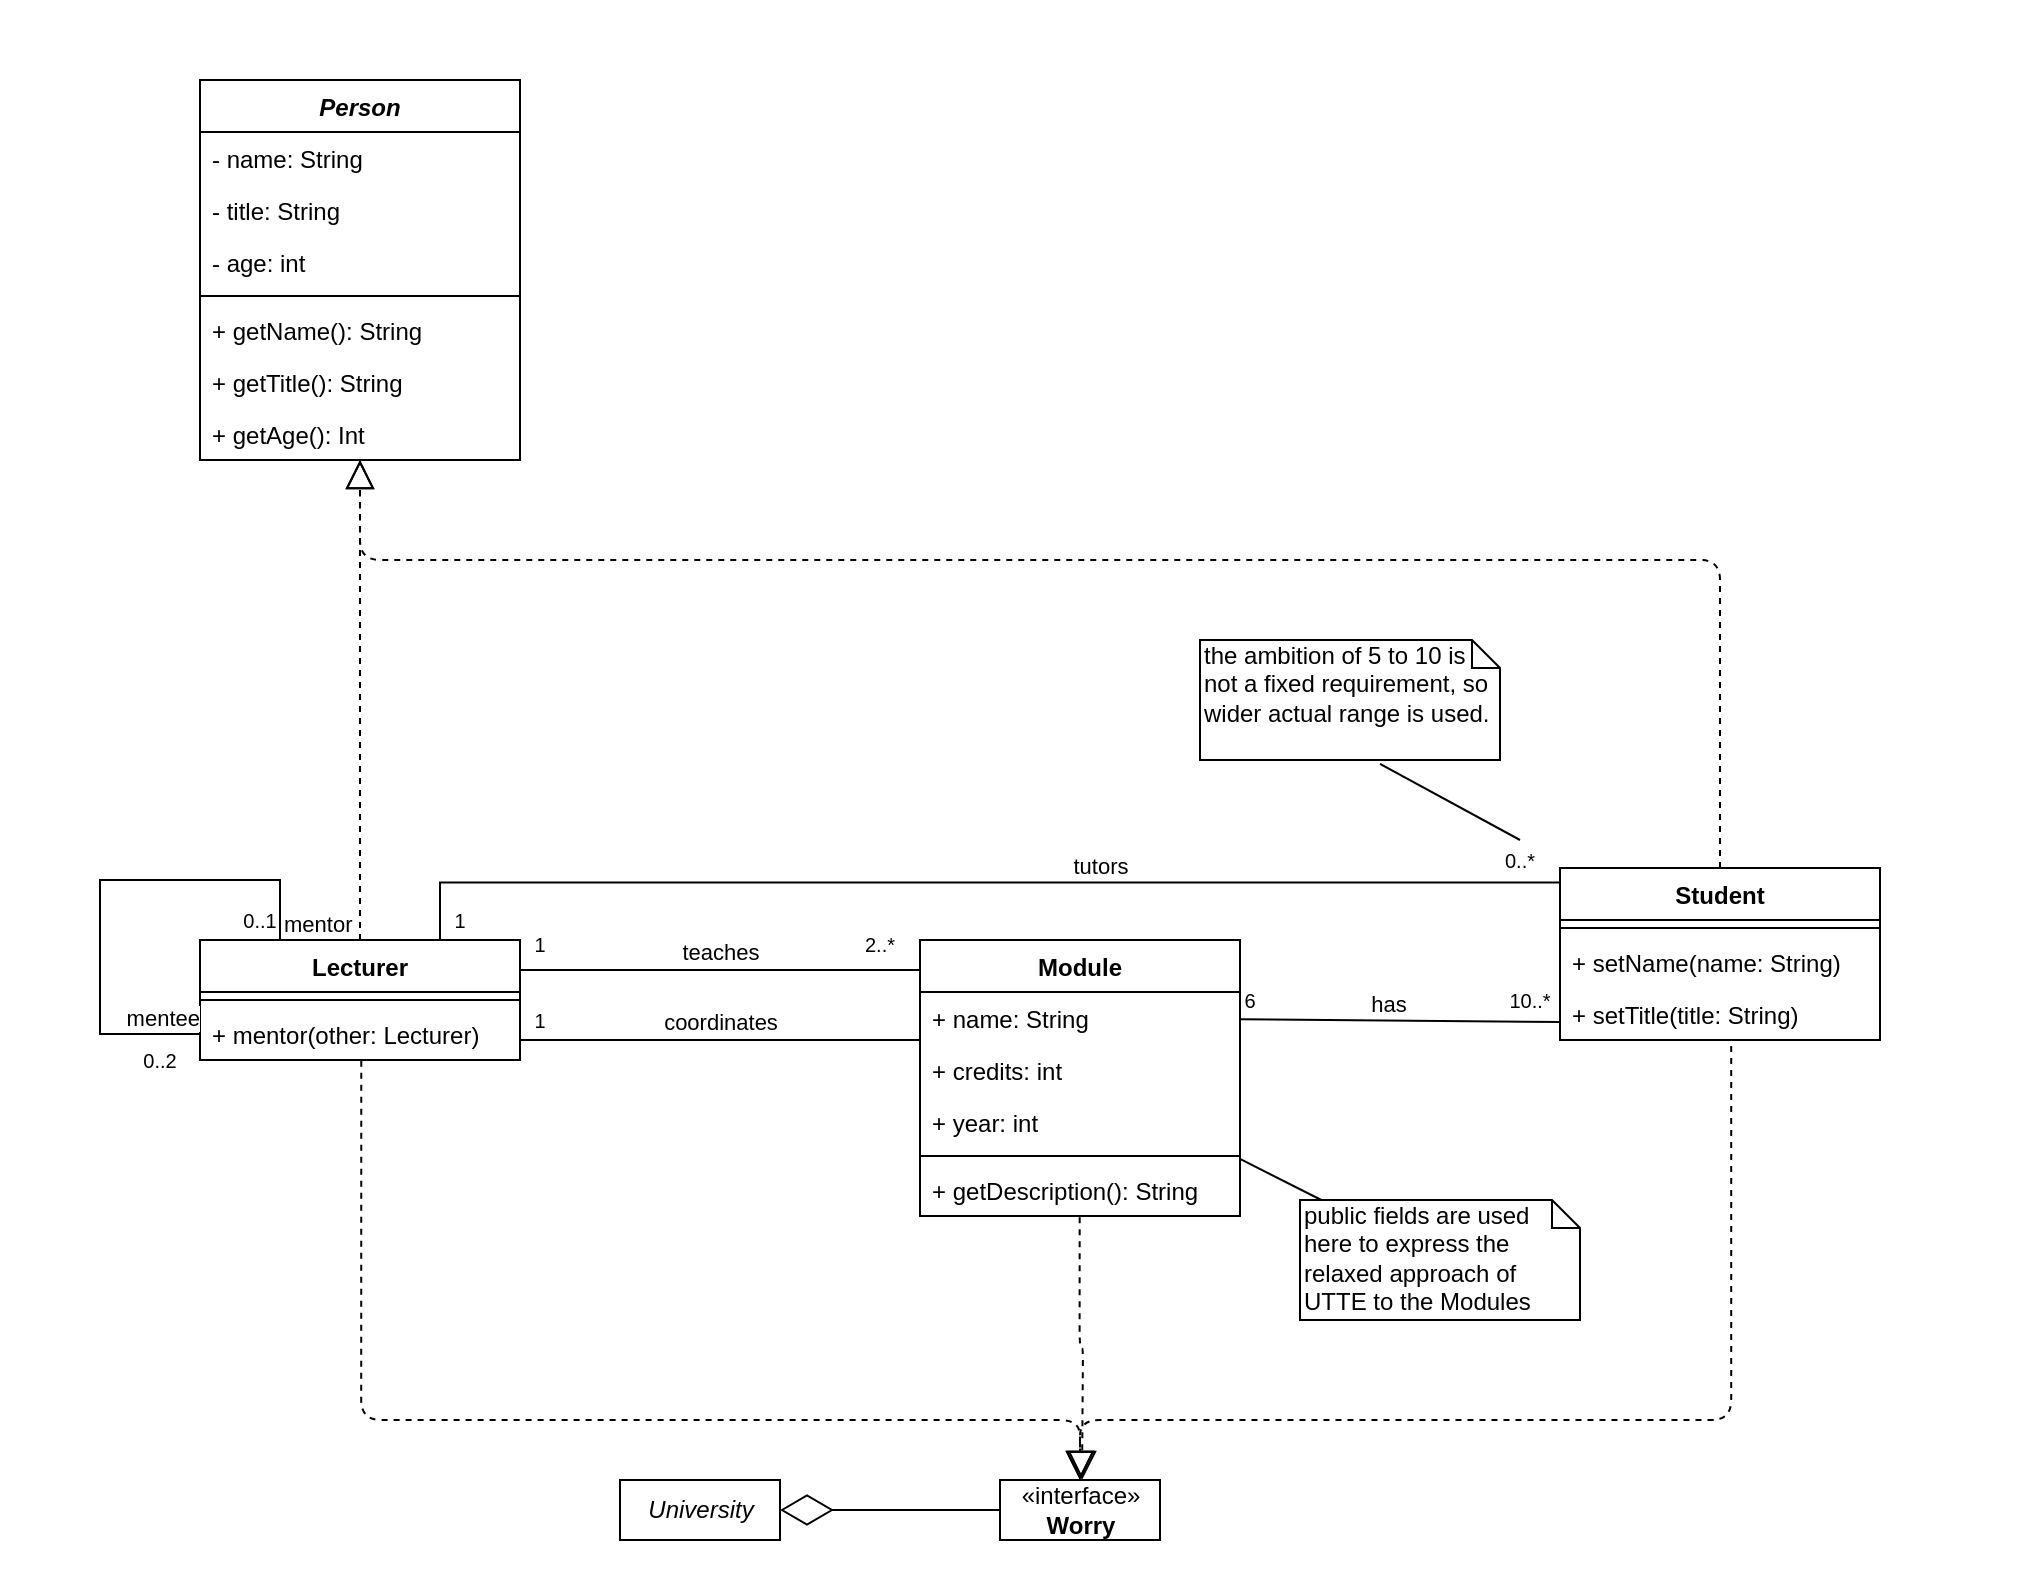 <mxfile version="13.7.6"><diagram id="eKnzThmyS71RSJaxGfP8" name="Page-1"><mxGraphModel dx="1151" dy="1304" grid="1" gridSize="10" guides="1" tooltips="1" connect="1" arrows="1" fold="1" page="1" pageScale="1" pageWidth="1100" pageHeight="850" math="0" shadow="0"><root><mxCell id="0"/><mxCell id="1" parent="0"/><mxCell id="0-e8FXckHJmwzTM6CIia-1" value="«interface»&lt;br&gt;&lt;b&gt;Worry&lt;/b&gt;" style="html=1;" vertex="1" parent="1"><mxGeometry x="540" y="770" width="80" height="30" as="geometry"/></mxCell><mxCell id="0-e8FXckHJmwzTM6CIia-6" value="&lt;i&gt;University&lt;/i&gt;" style="html=1;" vertex="1" parent="1"><mxGeometry x="350" y="770" width="80" height="30" as="geometry"/></mxCell><mxCell id="0-e8FXckHJmwzTM6CIia-16" value="" style="endArrow=diamondThin;endFill=0;endSize=24;html=1;entryX=1;entryY=0.5;entryDx=0;entryDy=0;exitX=0;exitY=0.5;exitDx=0;exitDy=0;" edge="1" parent="1" source="0-e8FXckHJmwzTM6CIia-1" target="0-e8FXckHJmwzTM6CIia-6"><mxGeometry width="160" relative="1" as="geometry"><mxPoint x="400" y="1300" as="sourcePoint"/><mxPoint x="560" y="1300" as="targetPoint"/></mxGeometry></mxCell><mxCell id="0-e8FXckHJmwzTM6CIia-33" style="rounded=0;orthogonalLoop=1;jettySize=auto;html=1;endArrow=none;endFill=0;" edge="1" parent="1" source="0-e8FXckHJmwzTM6CIia-32" target="0-e8FXckHJmwzTM6CIia-22"><mxGeometry relative="1" as="geometry"/></mxCell><mxCell id="0-e8FXckHJmwzTM6CIia-32" value="public fields are used here to express the relaxed approach of UTTE to the Modules" style="shape=note;whiteSpace=wrap;html=1;size=14;verticalAlign=top;align=left;spacingTop=-6;" vertex="1" parent="1"><mxGeometry x="690" y="630" width="140" height="60" as="geometry"/></mxCell><mxCell id="0-e8FXckHJmwzTM6CIia-61" value="&lt;font style=&quot;font-size: 10px&quot;&gt;0..2&lt;/font&gt;" style="text;html=1;strokeColor=none;fillColor=none;align=center;verticalAlign=middle;whiteSpace=wrap;rounded=0;" vertex="1" parent="1"><mxGeometry x="100" y="550" width="40" height="20" as="geometry"/></mxCell><mxCell id="0-e8FXckHJmwzTM6CIia-62" value="&lt;font style=&quot;font-size: 10px&quot;&gt;0..1&lt;/font&gt;" style="text;html=1;strokeColor=none;fillColor=none;align=center;verticalAlign=middle;whiteSpace=wrap;rounded=0;" vertex="1" parent="1"><mxGeometry x="150" y="480" width="40" height="20" as="geometry"/></mxCell><mxCell id="0-e8FXckHJmwzTM6CIia-66" style="edgeStyle=none;rounded=0;orthogonalLoop=1;jettySize=auto;html=1;entryX=1;entryY=0.25;entryDx=0;entryDy=0;endArrow=none;endFill=0;" edge="1" parent="1" target="0-e8FXckHJmwzTM6CIia-34"><mxGeometry relative="1" as="geometry"><mxPoint x="500" y="515" as="sourcePoint"/></mxGeometry></mxCell><mxCell id="0-e8FXckHJmwzTM6CIia-67" value="teaches" style="edgeLabel;html=1;align=center;verticalAlign=middle;resizable=0;points=[];" vertex="1" connectable="0" parent="0-e8FXckHJmwzTM6CIia-66"><mxGeometry x="-0.33" relative="1" as="geometry"><mxPoint x="-33" y="-9" as="offset"/></mxGeometry></mxCell><mxCell id="0-e8FXckHJmwzTM6CIia-68" style="edgeStyle=none;rounded=0;orthogonalLoop=1;jettySize=auto;html=1;entryX=1;entryY=0.25;entryDx=0;entryDy=0;endArrow=none;endFill=0;" edge="1" parent="1"><mxGeometry relative="1" as="geometry"><mxPoint x="500" y="550" as="sourcePoint"/><mxPoint x="300" y="550" as="targetPoint"/><Array as="points"><mxPoint x="410" y="550"/></Array></mxGeometry></mxCell><mxCell id="0-e8FXckHJmwzTM6CIia-69" value="coordinates" style="edgeLabel;html=1;align=center;verticalAlign=middle;resizable=0;points=[];" vertex="1" connectable="0" parent="0-e8FXckHJmwzTM6CIia-68"><mxGeometry x="-0.33" relative="1" as="geometry"><mxPoint x="-33" y="-9" as="offset"/></mxGeometry></mxCell><mxCell id="0-e8FXckHJmwzTM6CIia-71" value="&lt;font style=&quot;font-size: 10px&quot;&gt;2..*&lt;/font&gt;" style="text;html=1;strokeColor=none;fillColor=none;align=center;verticalAlign=middle;whiteSpace=wrap;rounded=0;" vertex="1" parent="1"><mxGeometry x="460" y="492" width="40" height="20" as="geometry"/></mxCell><mxCell id="0-e8FXckHJmwzTM6CIia-72" value="&lt;font style=&quot;font-size: 10px&quot;&gt;1&lt;/font&gt;" style="text;html=1;strokeColor=none;fillColor=none;align=center;verticalAlign=middle;whiteSpace=wrap;rounded=0;" vertex="1" parent="1"><mxGeometry x="300" y="492" width="20" height="20" as="geometry"/></mxCell><mxCell id="0-e8FXckHJmwzTM6CIia-73" value="&lt;font style=&quot;font-size: 10px&quot;&gt;1&lt;/font&gt;" style="text;html=1;strokeColor=none;fillColor=none;align=center;verticalAlign=middle;whiteSpace=wrap;rounded=0;" vertex="1" parent="1"><mxGeometry x="300" y="530" width="20" height="20" as="geometry"/></mxCell><mxCell id="0-e8FXckHJmwzTM6CIia-74" style="edgeStyle=orthogonalEdgeStyle;rounded=0;orthogonalLoop=1;jettySize=auto;html=1;entryX=0.75;entryY=0;entryDx=0;entryDy=0;endArrow=none;endFill=0;exitX=0;exitY=0.085;exitDx=0;exitDy=0;exitPerimeter=0;" edge="1" parent="1" source="0-e8FXckHJmwzTM6CIia-9" target="0-e8FXckHJmwzTM6CIia-34"><mxGeometry relative="1" as="geometry"><mxPoint x="510" y="525" as="sourcePoint"/><mxPoint x="310" y="525" as="targetPoint"/></mxGeometry></mxCell><mxCell id="0-e8FXckHJmwzTM6CIia-75" value="tutors" style="edgeLabel;html=1;align=center;verticalAlign=middle;resizable=0;points=[];" vertex="1" connectable="0" parent="0-e8FXckHJmwzTM6CIia-74"><mxGeometry x="-0.33" relative="1" as="geometry"><mxPoint x="-33" y="-9" as="offset"/></mxGeometry></mxCell><mxCell id="0-e8FXckHJmwzTM6CIia-76" value="the ambition of 5 to 10 is not a fixed requirement, so wider actual range is used." style="shape=note;whiteSpace=wrap;html=1;size=14;verticalAlign=top;align=left;spacingTop=-6;" vertex="1" parent="1"><mxGeometry x="640" y="350" width="150" height="60" as="geometry"/></mxCell><mxCell id="0-e8FXckHJmwzTM6CIia-77" value="&lt;font style=&quot;font-size: 10px&quot;&gt;0..*&lt;/font&gt;" style="text;html=1;strokeColor=none;fillColor=none;align=center;verticalAlign=middle;whiteSpace=wrap;rounded=0;" vertex="1" parent="1"><mxGeometry x="780" y="450" width="40" height="20" as="geometry"/></mxCell><mxCell id="0-e8FXckHJmwzTM6CIia-78" style="rounded=0;orthogonalLoop=1;jettySize=auto;html=1;endArrow=none;endFill=0;exitX=0.6;exitY=1.033;exitDx=0;exitDy=0;exitPerimeter=0;entryX=0.5;entryY=0;entryDx=0;entryDy=0;" edge="1" parent="1" source="0-e8FXckHJmwzTM6CIia-76" target="0-e8FXckHJmwzTM6CIia-77"><mxGeometry relative="1" as="geometry"><mxPoint x="755.455" y="670" as="sourcePoint"/><mxPoint x="670" y="623" as="targetPoint"/></mxGeometry></mxCell><mxCell id="0-e8FXckHJmwzTM6CIia-80" value="&lt;font style=&quot;font-size: 10px&quot;&gt;1&lt;/font&gt;" style="text;html=1;strokeColor=none;fillColor=none;align=center;verticalAlign=middle;whiteSpace=wrap;rounded=0;" vertex="1" parent="1"><mxGeometry x="260" y="480" width="20" height="20" as="geometry"/></mxCell><mxCell id="0-e8FXckHJmwzTM6CIia-81" style="edgeStyle=none;rounded=0;orthogonalLoop=1;jettySize=auto;html=1;endArrow=none;endFill=0;" edge="1" parent="1" target="0-e8FXckHJmwzTM6CIia-23"><mxGeometry relative="1" as="geometry"><mxPoint x="820" y="541" as="sourcePoint"/><mxPoint x="662" y="546" as="targetPoint"/></mxGeometry></mxCell><mxCell id="0-e8FXckHJmwzTM6CIia-82" value="has" style="edgeLabel;html=1;align=center;verticalAlign=middle;resizable=0;points=[];" vertex="1" connectable="0" parent="0-e8FXckHJmwzTM6CIia-81"><mxGeometry x="-0.33" relative="1" as="geometry"><mxPoint x="-33" y="-9" as="offset"/></mxGeometry></mxCell><mxCell id="0-e8FXckHJmwzTM6CIia-84" value="&lt;font style=&quot;font-size: 10px&quot;&gt;10..*&lt;/font&gt;" style="text;html=1;strokeColor=none;fillColor=none;align=center;verticalAlign=middle;whiteSpace=wrap;rounded=0;" vertex="1" parent="1"><mxGeometry x="790" y="520" width="30" height="20" as="geometry"/></mxCell><mxCell id="0-e8FXckHJmwzTM6CIia-85" value="&lt;span style=&quot;font-size: 10px&quot;&gt;6&lt;/span&gt;" style="text;html=1;strokeColor=none;fillColor=none;align=center;verticalAlign=middle;whiteSpace=wrap;rounded=0;" vertex="1" parent="1"><mxGeometry x="660" y="520" width="10" height="20" as="geometry"/></mxCell><mxCell id="0-e8FXckHJmwzTM6CIia-87" value="" style="endArrow=block;dashed=1;endFill=0;endSize=12;html=1;exitX=0.5;exitY=0;exitDx=0;exitDy=0;edgeStyle=orthogonalEdgeStyle;" edge="1" parent="1" source="0-e8FXckHJmwzTM6CIia-34" target="0-e8FXckHJmwzTM6CIia-44"><mxGeometry width="160" relative="1" as="geometry"><mxPoint x="410" y="220" as="sourcePoint"/><mxPoint x="630" y="150" as="targetPoint"/></mxGeometry></mxCell><mxCell id="0-e8FXckHJmwzTM6CIia-88" value="" style="endArrow=block;dashed=1;endFill=0;endSize=12;html=1;exitX=0.5;exitY=0;exitDx=0;exitDy=0;edgeStyle=orthogonalEdgeStyle;" edge="1" parent="1" source="0-e8FXckHJmwzTM6CIia-9" target="0-e8FXckHJmwzTM6CIia-44"><mxGeometry width="160" relative="1" as="geometry"><mxPoint x="230" y="570" as="sourcePoint"/><mxPoint x="100" y="440" as="targetPoint"/><Array as="points"><mxPoint x="900" y="310"/><mxPoint x="220" y="310"/></Array></mxGeometry></mxCell><mxCell id="0-e8FXckHJmwzTM6CIia-22" value="Module" style="swimlane;fontStyle=1;align=center;verticalAlign=top;childLayout=stackLayout;horizontal=1;startSize=26;horizontalStack=0;resizeParent=1;resizeParentMax=0;resizeLast=0;collapsible=1;marginBottom=0;" vertex="1" parent="1"><mxGeometry x="500" y="500" width="160" height="138" as="geometry"/></mxCell><mxCell id="0-e8FXckHJmwzTM6CIia-23" value="+ name: String" style="text;strokeColor=none;fillColor=none;align=left;verticalAlign=top;spacingLeft=4;spacingRight=4;overflow=hidden;rotatable=0;points=[[0,0.5],[1,0.5]];portConstraint=eastwest;" vertex="1" parent="0-e8FXckHJmwzTM6CIia-22"><mxGeometry y="26" width="160" height="26" as="geometry"/></mxCell><mxCell id="0-e8FXckHJmwzTM6CIia-24" value="+ credits: int" style="text;strokeColor=none;fillColor=none;align=left;verticalAlign=top;spacingLeft=4;spacingRight=4;overflow=hidden;rotatable=0;points=[[0,0.5],[1,0.5]];portConstraint=eastwest;" vertex="1" parent="0-e8FXckHJmwzTM6CIia-22"><mxGeometry y="52" width="160" height="26" as="geometry"/></mxCell><mxCell id="0-e8FXckHJmwzTM6CIia-25" value="+ year: int" style="text;strokeColor=none;fillColor=none;align=left;verticalAlign=top;spacingLeft=4;spacingRight=4;overflow=hidden;rotatable=0;points=[[0,0.5],[1,0.5]];portConstraint=eastwest;" vertex="1" parent="0-e8FXckHJmwzTM6CIia-22"><mxGeometry y="78" width="160" height="26" as="geometry"/></mxCell><mxCell id="0-e8FXckHJmwzTM6CIia-26" value="" style="line;strokeWidth=1;fillColor=none;align=left;verticalAlign=middle;spacingTop=-1;spacingLeft=3;spacingRight=3;rotatable=0;labelPosition=right;points=[];portConstraint=eastwest;" vertex="1" parent="0-e8FXckHJmwzTM6CIia-22"><mxGeometry y="104" width="160" height="8" as="geometry"/></mxCell><mxCell id="0-e8FXckHJmwzTM6CIia-27" value="+ getDescription(): String" style="text;strokeColor=none;fillColor=none;align=left;verticalAlign=top;spacingLeft=4;spacingRight=4;overflow=hidden;rotatable=0;points=[[0,0.5],[1,0.5]];portConstraint=eastwest;" vertex="1" parent="0-e8FXckHJmwzTM6CIia-22"><mxGeometry y="112" width="160" height="26" as="geometry"/></mxCell><mxCell id="0-e8FXckHJmwzTM6CIia-34" value="Lecturer" style="swimlane;fontStyle=1;align=center;verticalAlign=top;childLayout=stackLayout;horizontal=1;startSize=26;horizontalStack=0;resizeParent=1;resizeParentMax=0;resizeLast=0;collapsible=1;marginBottom=0;" vertex="1" parent="1"><mxGeometry x="140" y="500" width="160" height="60" as="geometry"/></mxCell><mxCell id="0-e8FXckHJmwzTM6CIia-38" value="" style="line;strokeWidth=1;fillColor=none;align=left;verticalAlign=middle;spacingTop=-1;spacingLeft=3;spacingRight=3;rotatable=0;labelPosition=right;points=[];portConstraint=eastwest;" vertex="1" parent="0-e8FXckHJmwzTM6CIia-34"><mxGeometry y="26" width="160" height="8" as="geometry"/></mxCell><mxCell id="0-e8FXckHJmwzTM6CIia-42" value="+ mentor(other: Lecturer)" style="text;strokeColor=none;fillColor=none;align=left;verticalAlign=top;spacingLeft=4;spacingRight=4;overflow=hidden;rotatable=0;points=[[0,0.5],[1,0.5]];portConstraint=eastwest;" vertex="1" parent="0-e8FXckHJmwzTM6CIia-34"><mxGeometry y="34" width="160" height="26" as="geometry"/></mxCell><mxCell id="0-e8FXckHJmwzTM6CIia-57" value="" style="endArrow=none;html=1;edgeStyle=orthogonalEdgeStyle;entryX=0;entryY=0.5;entryDx=0;entryDy=0;exitX=0.25;exitY=0;exitDx=0;exitDy=0;rounded=0;" edge="1" parent="0-e8FXckHJmwzTM6CIia-34" source="0-e8FXckHJmwzTM6CIia-34" target="0-e8FXckHJmwzTM6CIia-42"><mxGeometry relative="1" as="geometry"><mxPoint x="330" y="250" as="sourcePoint"/><mxPoint x="490" y="250" as="targetPoint"/><Array as="points"><mxPoint x="40" y="-30"/><mxPoint x="-50" y="-30"/><mxPoint x="-50" y="47"/></Array></mxGeometry></mxCell><mxCell id="0-e8FXckHJmwzTM6CIia-58" value="mentor" style="edgeLabel;resizable=0;html=1;align=left;verticalAlign=bottom;" connectable="0" vertex="1" parent="0-e8FXckHJmwzTM6CIia-57"><mxGeometry x="-1" relative="1" as="geometry"/></mxCell><mxCell id="0-e8FXckHJmwzTM6CIia-59" value="mentee" style="edgeLabel;resizable=0;html=1;align=right;verticalAlign=bottom;" connectable="0" vertex="1" parent="0-e8FXckHJmwzTM6CIia-57"><mxGeometry x="1" relative="1" as="geometry"/></mxCell><mxCell id="0-e8FXckHJmwzTM6CIia-89" value="" style="endArrow=block;dashed=1;endFill=0;endSize=12;html=1;exitX=0.504;exitY=1.013;exitDx=0;exitDy=0;edgeStyle=orthogonalEdgeStyle;entryX=0.5;entryY=0;entryDx=0;entryDy=0;exitPerimeter=0;" edge="1" parent="1" source="0-e8FXckHJmwzTM6CIia-42" target="0-e8FXckHJmwzTM6CIia-1"><mxGeometry width="160" relative="1" as="geometry"><mxPoint x="230" y="510" as="sourcePoint"/><mxPoint x="130" y="230" as="targetPoint"/><Array as="points"><mxPoint x="221" y="740"/><mxPoint x="580" y="740"/></Array></mxGeometry></mxCell><mxCell id="0-e8FXckHJmwzTM6CIia-90" value="" style="endArrow=block;dashed=1;endFill=0;endSize=12;html=1;edgeStyle=orthogonalEdgeStyle;exitX=0.499;exitY=1.026;exitDx=0;exitDy=0;exitPerimeter=0;" edge="1" parent="1" source="0-e8FXckHJmwzTM6CIia-27"><mxGeometry width="160" relative="1" as="geometry"><mxPoint x="590" y="650" as="sourcePoint"/><mxPoint x="581" y="770" as="targetPoint"/></mxGeometry></mxCell><mxCell id="0-e8FXckHJmwzTM6CIia-91" value="" style="endArrow=block;dashed=1;endFill=0;endSize=12;html=1;edgeStyle=orthogonalEdgeStyle;exitX=0.535;exitY=1.115;exitDx=0;exitDy=0;exitPerimeter=0;" edge="1" parent="1" source="0-e8FXckHJmwzTM6CIia-21"><mxGeometry width="160" relative="1" as="geometry"><mxPoint x="750" y="640" as="sourcePoint"/><mxPoint x="580" y="770" as="targetPoint"/><Array as="points"><mxPoint x="906" y="740"/><mxPoint x="580" y="740"/></Array></mxGeometry></mxCell><mxCell id="0-e8FXckHJmwzTM6CIia-44" value="Person" style="swimlane;fontStyle=3;align=center;verticalAlign=top;childLayout=stackLayout;horizontal=1;startSize=26;horizontalStack=0;resizeParent=1;resizeParentMax=0;resizeLast=0;collapsible=1;marginBottom=0;" vertex="1" parent="1"><mxGeometry x="140" y="70" width="160" height="190" as="geometry"/></mxCell><mxCell id="0-e8FXckHJmwzTM6CIia-45" value="- name: String" style="text;strokeColor=none;fillColor=none;align=left;verticalAlign=top;spacingLeft=4;spacingRight=4;overflow=hidden;rotatable=0;points=[[0,0.5],[1,0.5]];portConstraint=eastwest;" vertex="1" parent="0-e8FXckHJmwzTM6CIia-44"><mxGeometry y="26" width="160" height="26" as="geometry"/></mxCell><mxCell id="0-e8FXckHJmwzTM6CIia-46" value="- title: String" style="text;strokeColor=none;fillColor=none;align=left;verticalAlign=top;spacingLeft=4;spacingRight=4;overflow=hidden;rotatable=0;points=[[0,0.5],[1,0.5]];portConstraint=eastwest;" vertex="1" parent="0-e8FXckHJmwzTM6CIia-44"><mxGeometry y="52" width="160" height="26" as="geometry"/></mxCell><mxCell id="0-e8FXckHJmwzTM6CIia-47" value="- age: int" style="text;strokeColor=none;fillColor=none;align=left;verticalAlign=top;spacingLeft=4;spacingRight=4;overflow=hidden;rotatable=0;points=[[0,0.5],[1,0.5]];portConstraint=eastwest;" vertex="1" parent="0-e8FXckHJmwzTM6CIia-44"><mxGeometry y="78" width="160" height="26" as="geometry"/></mxCell><mxCell id="0-e8FXckHJmwzTM6CIia-48" value="" style="line;strokeWidth=1;fillColor=none;align=left;verticalAlign=middle;spacingTop=-1;spacingLeft=3;spacingRight=3;rotatable=0;labelPosition=right;points=[];portConstraint=eastwest;" vertex="1" parent="0-e8FXckHJmwzTM6CIia-44"><mxGeometry y="104" width="160" height="8" as="geometry"/></mxCell><mxCell id="0-e8FXckHJmwzTM6CIia-49" value="+ getName(): String" style="text;strokeColor=none;fillColor=none;align=left;verticalAlign=top;spacingLeft=4;spacingRight=4;overflow=hidden;rotatable=0;points=[[0,0.5],[1,0.5]];portConstraint=eastwest;" vertex="1" parent="0-e8FXckHJmwzTM6CIia-44"><mxGeometry y="112" width="160" height="26" as="geometry"/></mxCell><mxCell id="0-e8FXckHJmwzTM6CIia-50" value="+ getTitle(): String" style="text;strokeColor=none;fillColor=none;align=left;verticalAlign=top;spacingLeft=4;spacingRight=4;overflow=hidden;rotatable=0;points=[[0,0.5],[1,0.5]];portConstraint=eastwest;" vertex="1" parent="0-e8FXckHJmwzTM6CIia-44"><mxGeometry y="138" width="160" height="26" as="geometry"/></mxCell><mxCell id="0-e8FXckHJmwzTM6CIia-51" value="+ getAge(): Int" style="text;strokeColor=none;fillColor=none;align=left;verticalAlign=top;spacingLeft=4;spacingRight=4;overflow=hidden;rotatable=0;points=[[0,0.5],[1,0.5]];portConstraint=eastwest;" vertex="1" parent="0-e8FXckHJmwzTM6CIia-44"><mxGeometry y="164" width="160" height="26" as="geometry"/></mxCell><mxCell id="0-e8FXckHJmwzTM6CIia-9" value="Student" style="swimlane;fontStyle=1;align=center;verticalAlign=top;childLayout=stackLayout;horizontal=1;startSize=26;horizontalStack=0;resizeParent=1;resizeParentMax=0;resizeLast=0;collapsible=1;marginBottom=0;" vertex="1" parent="1"><mxGeometry x="820" y="464" width="160" height="86" as="geometry"/></mxCell><mxCell id="0-e8FXckHJmwzTM6CIia-11" value="" style="line;strokeWidth=1;fillColor=none;align=left;verticalAlign=middle;spacingTop=-1;spacingLeft=3;spacingRight=3;rotatable=0;labelPosition=right;points=[];portConstraint=eastwest;" vertex="1" parent="0-e8FXckHJmwzTM6CIia-9"><mxGeometry y="26" width="160" height="8" as="geometry"/></mxCell><mxCell id="0-e8FXckHJmwzTM6CIia-20" value="+ setName(name: String)" style="text;strokeColor=none;fillColor=none;align=left;verticalAlign=top;spacingLeft=4;spacingRight=4;overflow=hidden;rotatable=0;points=[[0,0.5],[1,0.5]];portConstraint=eastwest;" vertex="1" parent="0-e8FXckHJmwzTM6CIia-9"><mxGeometry y="34" width="160" height="26" as="geometry"/></mxCell><mxCell id="0-e8FXckHJmwzTM6CIia-21" value="+ setTitle(title: String)" style="text;strokeColor=none;fillColor=none;align=left;verticalAlign=top;spacingLeft=4;spacingRight=4;overflow=hidden;rotatable=0;points=[[0,0.5],[1,0.5]];portConstraint=eastwest;" vertex="1" parent="0-e8FXckHJmwzTM6CIia-9"><mxGeometry y="60" width="160" height="26" as="geometry"/></mxCell><mxCell id="0-e8FXckHJmwzTM6CIia-93" value="Title" style="text;align=center;fontStyle=1;verticalAlign=middle;spacingLeft=3;spacingRight=3;strokeColor=none;rotatable=0;points=[[0,0.5],[1,0.5]];portConstraint=eastwest;fontColor=#FFFFFF;" vertex="1" parent="1"><mxGeometry x="40" y="30" width="80" height="26" as="geometry"/></mxCell><mxCell id="0-e8FXckHJmwzTM6CIia-94" value="Title" style="text;align=center;fontStyle=1;verticalAlign=middle;spacingLeft=3;spacingRight=3;strokeColor=none;rotatable=0;points=[[0,0.5],[1,0.5]];portConstraint=eastwest;fontColor=#FFFFFF;" vertex="1" parent="1"><mxGeometry x="970" y="790" width="80" height="26" as="geometry"/></mxCell></root></mxGraphModel></diagram></mxfile>